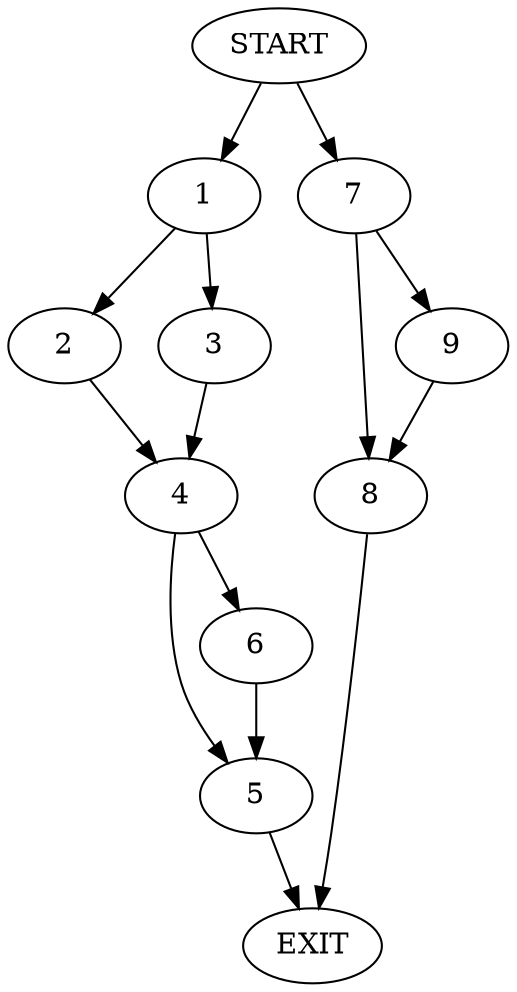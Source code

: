 digraph {
0 [label="START"]
10 [label="EXIT"]
0 -> 1
1 -> 2
1 -> 3
2 -> 4
3 -> 4
4 -> 5
4 -> 6
5 -> 10
6 -> 5
0 -> 7
7 -> 8
7 -> 9
9 -> 8
8 -> 10
}
